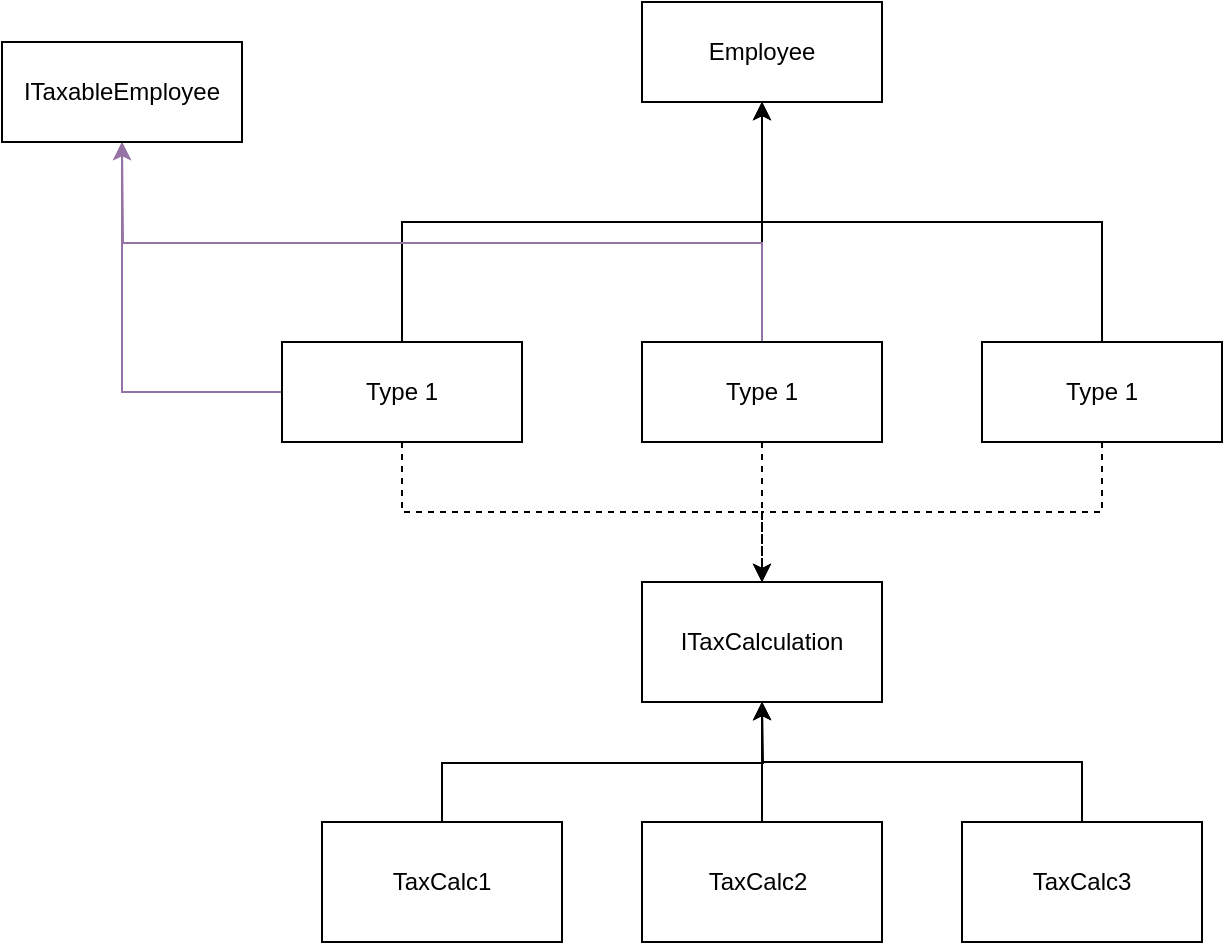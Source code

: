 <mxfile version="22.1.17" type="device">
  <diagram name="Page-1" id="SeelCiVEon3vuhmFlNcy">
    <mxGraphModel dx="1042" dy="535" grid="1" gridSize="10" guides="1" tooltips="1" connect="1" arrows="1" fold="1" page="1" pageScale="1" pageWidth="850" pageHeight="1100" math="0" shadow="0">
      <root>
        <mxCell id="0" />
        <mxCell id="1" parent="0" />
        <mxCell id="nfLfSvUsJ2dPGV4TAt0O-1" value="Employee" style="rounded=0;whiteSpace=wrap;html=1;" parent="1" vertex="1">
          <mxGeometry x="400" y="30" width="120" height="50" as="geometry" />
        </mxCell>
        <mxCell id="nfLfSvUsJ2dPGV4TAt0O-5" style="edgeStyle=orthogonalEdgeStyle;rounded=0;orthogonalLoop=1;jettySize=auto;html=1;exitX=0.5;exitY=0;exitDx=0;exitDy=0;" parent="1" source="nfLfSvUsJ2dPGV4TAt0O-2" target="nfLfSvUsJ2dPGV4TAt0O-1" edge="1">
          <mxGeometry relative="1" as="geometry" />
        </mxCell>
        <mxCell id="nfLfSvUsJ2dPGV4TAt0O-11" style="edgeStyle=orthogonalEdgeStyle;rounded=0;orthogonalLoop=1;jettySize=auto;html=1;exitX=0.5;exitY=1;exitDx=0;exitDy=0;entryX=0.5;entryY=0;entryDx=0;entryDy=0;dashed=1;" parent="1" source="nfLfSvUsJ2dPGV4TAt0O-2" target="nfLfSvUsJ2dPGV4TAt0O-8" edge="1">
          <mxGeometry relative="1" as="geometry" />
        </mxCell>
        <mxCell id="nfLfSvUsJ2dPGV4TAt0O-19" style="edgeStyle=orthogonalEdgeStyle;rounded=0;orthogonalLoop=1;jettySize=auto;html=1;entryX=0.5;entryY=1;entryDx=0;entryDy=0;fillColor=#e1d5e7;strokeColor=#9673a6;" parent="1" source="nfLfSvUsJ2dPGV4TAt0O-2" target="nfLfSvUsJ2dPGV4TAt0O-18" edge="1">
          <mxGeometry relative="1" as="geometry" />
        </mxCell>
        <mxCell id="nfLfSvUsJ2dPGV4TAt0O-2" value="Type 1" style="rounded=0;whiteSpace=wrap;html=1;" parent="1" vertex="1">
          <mxGeometry x="220" y="200" width="120" height="50" as="geometry" />
        </mxCell>
        <mxCell id="nfLfSvUsJ2dPGV4TAt0O-6" style="edgeStyle=orthogonalEdgeStyle;rounded=0;orthogonalLoop=1;jettySize=auto;html=1;exitX=0.5;exitY=0;exitDx=0;exitDy=0;entryX=0.5;entryY=1;entryDx=0;entryDy=0;" parent="1" source="nfLfSvUsJ2dPGV4TAt0O-3" target="nfLfSvUsJ2dPGV4TAt0O-1" edge="1">
          <mxGeometry relative="1" as="geometry">
            <mxPoint x="390" y="140" as="targetPoint" />
          </mxGeometry>
        </mxCell>
        <mxCell id="nfLfSvUsJ2dPGV4TAt0O-9" style="edgeStyle=orthogonalEdgeStyle;rounded=0;orthogonalLoop=1;jettySize=auto;html=1;exitX=0.5;exitY=1;exitDx=0;exitDy=0;entryX=0.5;entryY=0;entryDx=0;entryDy=0;dashed=1;" parent="1" source="nfLfSvUsJ2dPGV4TAt0O-3" target="nfLfSvUsJ2dPGV4TAt0O-8" edge="1">
          <mxGeometry relative="1" as="geometry" />
        </mxCell>
        <mxCell id="nfLfSvUsJ2dPGV4TAt0O-22" style="edgeStyle=orthogonalEdgeStyle;rounded=0;orthogonalLoop=1;jettySize=auto;html=1;exitX=0.5;exitY=0;exitDx=0;exitDy=0;fillColor=#e1d5e7;strokeColor=#9673a6;" parent="1" source="nfLfSvUsJ2dPGV4TAt0O-3" edge="1">
          <mxGeometry relative="1" as="geometry">
            <mxPoint x="140" y="100" as="targetPoint" />
          </mxGeometry>
        </mxCell>
        <mxCell id="nfLfSvUsJ2dPGV4TAt0O-3" value="Type 1" style="rounded=0;whiteSpace=wrap;html=1;" parent="1" vertex="1">
          <mxGeometry x="400" y="200" width="120" height="50" as="geometry" />
        </mxCell>
        <mxCell id="nfLfSvUsJ2dPGV4TAt0O-7" style="edgeStyle=orthogonalEdgeStyle;rounded=0;orthogonalLoop=1;jettySize=auto;html=1;exitX=0.5;exitY=0;exitDx=0;exitDy=0;" parent="1" source="nfLfSvUsJ2dPGV4TAt0O-4" target="nfLfSvUsJ2dPGV4TAt0O-1" edge="1">
          <mxGeometry relative="1" as="geometry" />
        </mxCell>
        <mxCell id="nfLfSvUsJ2dPGV4TAt0O-10" style="edgeStyle=orthogonalEdgeStyle;rounded=0;orthogonalLoop=1;jettySize=auto;html=1;exitX=0.5;exitY=1;exitDx=0;exitDy=0;dashed=1;entryX=0.5;entryY=0;entryDx=0;entryDy=0;" parent="1" source="nfLfSvUsJ2dPGV4TAt0O-4" target="nfLfSvUsJ2dPGV4TAt0O-8" edge="1">
          <mxGeometry relative="1" as="geometry">
            <mxPoint x="470" y="320" as="targetPoint" />
          </mxGeometry>
        </mxCell>
        <mxCell id="nfLfSvUsJ2dPGV4TAt0O-4" value="Type 1" style="rounded=0;whiteSpace=wrap;html=1;" parent="1" vertex="1">
          <mxGeometry x="570" y="200" width="120" height="50" as="geometry" />
        </mxCell>
        <mxCell id="nfLfSvUsJ2dPGV4TAt0O-8" value="ITaxCalculation" style="rounded=0;whiteSpace=wrap;html=1;" parent="1" vertex="1">
          <mxGeometry x="400" y="320" width="120" height="60" as="geometry" />
        </mxCell>
        <mxCell id="nfLfSvUsJ2dPGV4TAt0O-17" style="edgeStyle=orthogonalEdgeStyle;rounded=0;orthogonalLoop=1;jettySize=auto;html=1;exitX=0.5;exitY=0;exitDx=0;exitDy=0;" parent="1" source="nfLfSvUsJ2dPGV4TAt0O-12" edge="1">
          <mxGeometry relative="1" as="geometry">
            <mxPoint x="460" y="380" as="targetPoint" />
          </mxGeometry>
        </mxCell>
        <mxCell id="nfLfSvUsJ2dPGV4TAt0O-12" value="TaxCalc1" style="rounded=0;whiteSpace=wrap;html=1;" parent="1" vertex="1">
          <mxGeometry x="240" y="440" width="120" height="60" as="geometry" />
        </mxCell>
        <mxCell id="nfLfSvUsJ2dPGV4TAt0O-15" style="edgeStyle=orthogonalEdgeStyle;rounded=0;orthogonalLoop=1;jettySize=auto;html=1;exitX=0.5;exitY=0;exitDx=0;exitDy=0;entryX=0.5;entryY=1;entryDx=0;entryDy=0;" parent="1" source="nfLfSvUsJ2dPGV4TAt0O-13" target="nfLfSvUsJ2dPGV4TAt0O-8" edge="1">
          <mxGeometry relative="1" as="geometry" />
        </mxCell>
        <mxCell id="nfLfSvUsJ2dPGV4TAt0O-13" value="TaxCalc2&lt;span style=&quot;white-space: pre;&quot;&gt;&#x9;&lt;/span&gt;" style="rounded=0;whiteSpace=wrap;html=1;" parent="1" vertex="1">
          <mxGeometry x="400" y="440" width="120" height="60" as="geometry" />
        </mxCell>
        <mxCell id="nfLfSvUsJ2dPGV4TAt0O-16" style="edgeStyle=orthogonalEdgeStyle;rounded=0;orthogonalLoop=1;jettySize=auto;html=1;exitX=0.5;exitY=0;exitDx=0;exitDy=0;entryX=0.5;entryY=1;entryDx=0;entryDy=0;" parent="1" source="nfLfSvUsJ2dPGV4TAt0O-14" target="nfLfSvUsJ2dPGV4TAt0O-8" edge="1">
          <mxGeometry relative="1" as="geometry" />
        </mxCell>
        <mxCell id="nfLfSvUsJ2dPGV4TAt0O-14" value="TaxCalc3" style="rounded=0;whiteSpace=wrap;html=1;" parent="1" vertex="1">
          <mxGeometry x="560" y="440" width="120" height="60" as="geometry" />
        </mxCell>
        <mxCell id="nfLfSvUsJ2dPGV4TAt0O-18" value="ITaxableEmployee" style="rounded=0;whiteSpace=wrap;html=1;" parent="1" vertex="1">
          <mxGeometry x="80" y="50" width="120" height="50" as="geometry" />
        </mxCell>
      </root>
    </mxGraphModel>
  </diagram>
</mxfile>
